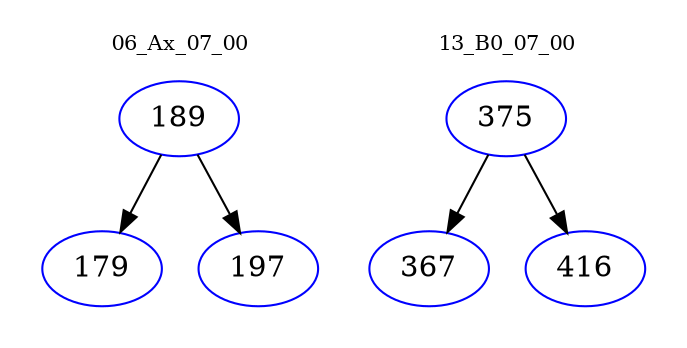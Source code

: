 digraph{
subgraph cluster_0 {
color = white
label = "06_Ax_07_00";
fontsize=10;
T0_189 [label="189", color="blue"]
T0_189 -> T0_179 [color="black"]
T0_179 [label="179", color="blue"]
T0_189 -> T0_197 [color="black"]
T0_197 [label="197", color="blue"]
}
subgraph cluster_1 {
color = white
label = "13_B0_07_00";
fontsize=10;
T1_375 [label="375", color="blue"]
T1_375 -> T1_367 [color="black"]
T1_367 [label="367", color="blue"]
T1_375 -> T1_416 [color="black"]
T1_416 [label="416", color="blue"]
}
}
